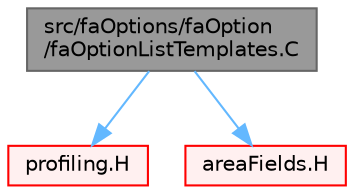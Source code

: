 digraph "src/faOptions/faOption/faOptionListTemplates.C"
{
 // LATEX_PDF_SIZE
  bgcolor="transparent";
  edge [fontname=Helvetica,fontsize=10,labelfontname=Helvetica,labelfontsize=10];
  node [fontname=Helvetica,fontsize=10,shape=box,height=0.2,width=0.4];
  Node1 [id="Node000001",label="src/faOptions/faOption\l/faOptionListTemplates.C",height=0.2,width=0.4,color="gray40", fillcolor="grey60", style="filled", fontcolor="black",tooltip=" "];
  Node1 -> Node2 [id="edge1_Node000001_Node000002",color="steelblue1",style="solid",tooltip=" "];
  Node2 [id="Node000002",label="profiling.H",height=0.2,width=0.4,color="red", fillcolor="#FFF0F0", style="filled",URL="$profiling_8H.html",tooltip=" "];
  Node1 -> Node257 [id="edge2_Node000001_Node000257",color="steelblue1",style="solid",tooltip=" "];
  Node257 [id="Node000257",label="areaFields.H",height=0.2,width=0.4,color="red", fillcolor="#FFF0F0", style="filled",URL="$areaFields_8H.html",tooltip=" "];
}
